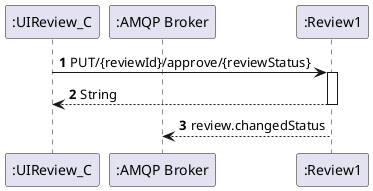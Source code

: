 @startuml
'https://plantuml.com/sequence-diagram

autoactivate on
autonumber

participant ":UIReview_C" as rev1
participant ":AMQP Broker" as bro
participant ":Review1" as rev

rev1 -> rev: PUT/{reviewId}/approve/{reviewStatus}
rev --> rev1: String
rev --> bro: review.changedStatus
@enduml